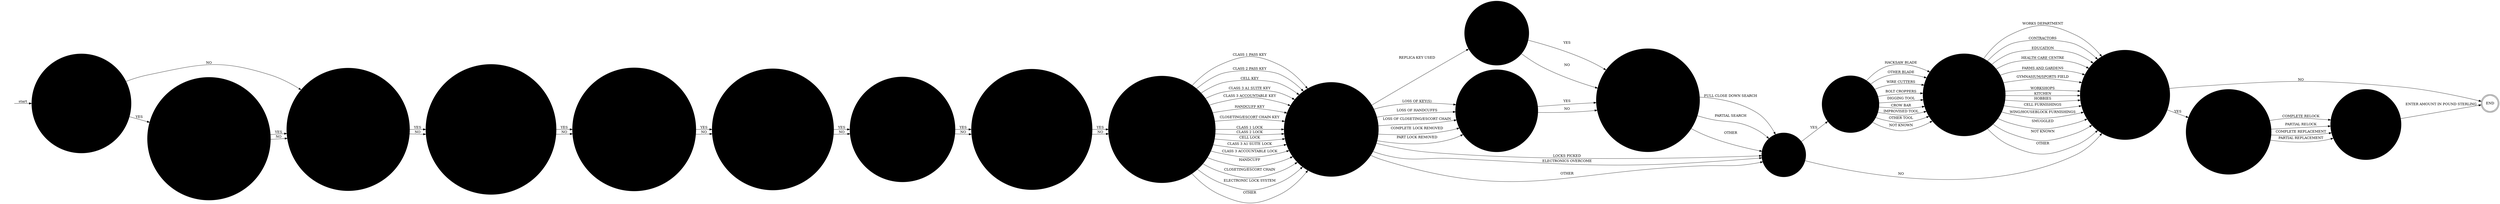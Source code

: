digraph OLD_KEY_LOCK_INCIDENT {  rankdir=LR;
  node [shape = circle];
  START_NODE [label="", shape=none];
  START_NODE -> 44598 [label = "start"];
  END_NODE [label="END", shape="doublecircle"];
  44166 [label = "Has any prosecution taken place or is any pending?", style="filled", color="#DDD"];
  44166 -> 44331 [label = "YES", style="filled", color="#DDD"];
  44166 -> 44331 [label = "NO", style="filled", color="#DDD"];
  44228 [label = "Has the prison service press office been informed?", style="filled", color="#DDD"];
  44228 -> 44972 [label = "YES", style="filled", color="#DDD"];
  44228 -> 44972 [label = "NO", style="filled", color="#DDD"];
  44331 [label = "Is the incident the subject of an internal investigation?", style="filled", color="#DDD"];
  44331 -> 44386 [label = "YES", style="filled", color="#DDD"];
  44331 -> 44386 [label = "NO", style="filled", color="#DDD"];
  44355 [label = "Has a replica been found?", style="filled", color="#DDD"];
  44355 -> 44894 [label = "YES", style="filled", color="#DDD"];
  44355 -> 44894 [label = "NO", style="filled", color="#DDD"];
  44386 [label = "Is the incident subject to a governor's adjudication?", style="filled", color="#DDD"];
  44386 -> 44414 [label = "YES", style="filled", color="#DDD"];
  44386 -> 44414 [label = "NO", style="filled", color="#DDD"];
  44407 [label = "What tools were used?", style="filled", color="#DDD"];
  44407 -> 44925 [label = "HACKSAW BLADE", style="filled", color="#DDD"];
  44407 -> 44925 [label = "OTHER BLADE", style="filled", color="#DDD"];
  44407 -> 44925 [label = "WIRE CUTTERS", style="filled", color="#DDD"];
  44407 -> 44925 [label = "BOLT CROPPERS", style="filled", color="#DDD"];
  44407 -> 44925 [label = "DIGGING TOOL", style="filled", color="#DDD"];
  44407 -> 44925 [label = "CROW BAR", style="filled", color="#DDD"];
  44407 -> 44925 [label = "IMPROVISED TOOL", style="filled", color="#DDD"];
  44407 -> 44925 [label = "OTHER TOOL", style="filled", color="#DDD"];
  44407 -> 44925 [label = "NOT KNOWN", style="filled", color="#DDD"];
  44414 [label = "Is any member of staff facing disciplinary charges?", style="filled", color="#DDD"];
  44414 -> 44678 [label = "YES", style="filled", color="#DDD"];
  44414 -> 44678 [label = "NO", style="filled", color="#DDD"];
  44449 [label = "Describe the remedial action taken", style="filled", color="#DDD"];
  44449 -> 44921 [label = "COMPLETE RELOCK", style="filled", color="#DDD"];
  44449 -> 44921 [label = "PARTIAL RELOCK", style="filled", color="#DDD"];
  44449 -> 44921 [label = "COMPLETE REPLACEMENT", style="filled", color="#DDD"];
  44449 -> 44921 [label = "PARTIAL REPLACEMENT", style="filled", color="#DDD"];
  44598 [label = "Were the police informed of the incident?", style="filled", color="#DDD"];
  44598 -> 45072 [label = "YES", style="filled", color="#DDD"];
  44598 -> 44166 [label = "NO", style="filled", color="#DDD"];
  44619 [label = "Have the lost item(s) been found?", style="filled", color="#DDD"];
  44619 -> 44894 [label = "YES", style="filled", color="#DDD"];
  44619 -> 44894 [label = "NO", style="filled", color="#DDD"];
  44678 [label = "Is there any media interest in this incident?", style="filled", color="#DDD"];
  44678 -> 44228 [label = "YES", style="filled", color="#DDD"];
  44678 -> 44228 [label = "NO", style="filled", color="#DDD"];
  44775 [label = "Has any remedial action been taken?", style="filled", color="#DDD"];
  44775 -> 44449 [label = "YES", style="filled", color="#DDD"];
  44775 -> END_NODE [label = "NO", style="filled", color="#DDD"];
  44866 [label = "Were tools used?", style="filled", color="#DDD"];
  44866 -> 44407 [label = "YES", style="filled", color="#DDD"];
  44866 -> 44775 [label = "NO", style="filled", color="#DDD"];
  44894 [label = "What action was taken to find these items?", style="filled", color="#DDD"];
  44894 -> 44866 [label = "FULL CLOSE DOWN SEARCH", style="filled", color="#DDD"];
  44894 -> 44866 [label = "PARTIAL SEARCH", style="filled", color="#DDD"];
  44894 -> 44866 [label = "OTHER", style="filled", color="#DDD"];
  44921 [label = "Estimated cost of this action", style="filled", color="#DDD"];
  44921 -> END_NODE [label = "ENTER AMOUNT IN POUND STERLING", style="filled", color="#DDD"];
  44925 [label = "What was the source of the tools?", style="filled", color="#DDD"];
  44925 -> 44775 [label = "WORKS DEPARTMENT", style="filled", color="#DDD"];
  44925 -> 44775 [label = "CONTRACTORS", style="filled", color="#DDD"];
  44925 -> 44775 [label = "EDUCATION", style="filled", color="#DDD"];
  44925 -> 44775 [label = "HEALTH CARE CENTRE", style="filled", color="#DDD"];
  44925 -> 44775 [label = "FARMS AND GARDENS", style="filled", color="#DDD"];
  44925 -> 44775 [label = "GYMNASIUM/SPORTS FIELD", style="filled", color="#DDD"];
  44925 -> 44775 [label = "WORKSHOPS", style="filled", color="#DDD"];
  44925 -> 44775 [label = "KITCHEN", style="filled", color="#DDD"];
  44925 -> 44775 [label = "HOBBIES", style="filled", color="#DDD"];
  44925 -> 44775 [label = "CELL FURNISHINGS", style="filled", color="#DDD"];
  44925 -> 44775 [label = "WING/HOUSEBLOCK FURNISHINGS", style="filled", color="#DDD"];
  44925 -> 44775 [label = "SMUGGLED", style="filled", color="#DDD"];
  44925 -> 44775 [label = "NOT KNOWN", style="filled", color="#DDD"];
  44925 -> 44775 [label = "OTHER", style="filled", color="#DDD"];
  44972 [label = "Describe the type of key or lock compromise", style="filled", color="#DDD"];
  44972 -> 45015 [label = "CLASS 1 PASS KEY", style="filled", color="#DDD"];
  44972 -> 45015 [label = "CLASS 2 PASS KEY", style="filled", color="#DDD"];
  44972 -> 45015 [label = "CELL KEY", style="filled", color="#DDD"];
  44972 -> 45015 [label = "CLASS 3 A1 SUITE KEY", style="filled", color="#DDD"];
  44972 -> 45015 [label = "CLASS 3 ACCOUNTABLE KEY", style="filled", color="#DDD"];
  44972 -> 45015 [label = "HANDCUFF KEY", style="filled", color="#DDD"];
  44972 -> 45015 [label = "CLOSETING/ESCORT CHAIN KEY", style="filled", color="#DDD"];
  44972 -> 45015 [label = "CLASS 1 LOCK", style="filled", color="#DDD"];
  44972 -> 45015 [label = "CLASS 2 LOCK", style="filled", color="#DDD"];
  44972 -> 45015 [label = "CELL LOCK", style="filled", color="#DDD"];
  44972 -> 45015 [label = "CLASS 3 A1 SUITE LOCK", style="filled", color="#DDD"];
  44972 -> 45015 [label = "CLASS 3 ACCOUNTABLE LOCK", style="filled", color="#DDD"];
  44972 -> 45015 [label = "HANDCUFF", style="filled", color="#DDD"];
  44972 -> 45015 [label = "CLOSETING/ESCORT CHAIN", style="filled", color="#DDD"];
  44972 -> 45015 [label = "ELECTRONIC LOCK SYSTEM", style="filled", color="#DDD"];
  44972 -> 45015 [label = "OTHER", style="filled", color="#DDD"];
  45015 [label = "Describe the nature of the compromise", style="filled", color="#DDD"];
  45015 -> 44619 [label = "LOSS OF KEY(S)", style="filled", color="#DDD"];
  45015 -> 44619 [label = "LOSS OF HANDCUFFS", style="filled", color="#DDD"];
  45015 -> 44619 [label = "LOSS OF CLOSETING/ESCORT CHAIN", style="filled", color="#DDD"];
  45015 -> 44619 [label = "COMPLETE LOCK REMOVED", style="filled", color="#DDD"];
  45015 -> 44619 [label = "PART LOCK REMOVED", style="filled", color="#DDD"];
  45015 -> 44355 [label = "REPLICA KEY USED", style="filled", color="#DDD"];
  45015 -> 44866 [label = "LOCKS PICKED", style="filled", color="#DDD"];
  45015 -> 44866 [label = "ELECTRONICS OVERCOME", style="filled", color="#DDD"];
  45015 -> 44866 [label = "OTHER", style="filled", color="#DDD"];
  45072 [label = "Is the incident the subject of a police investigation?", style="filled", color="#DDD"];
  45072 -> 44166 [label = "YES", style="filled", color="#DDD"];
  45072 -> 44166 [label = "NO", style="filled", color="#DDD"];
}
